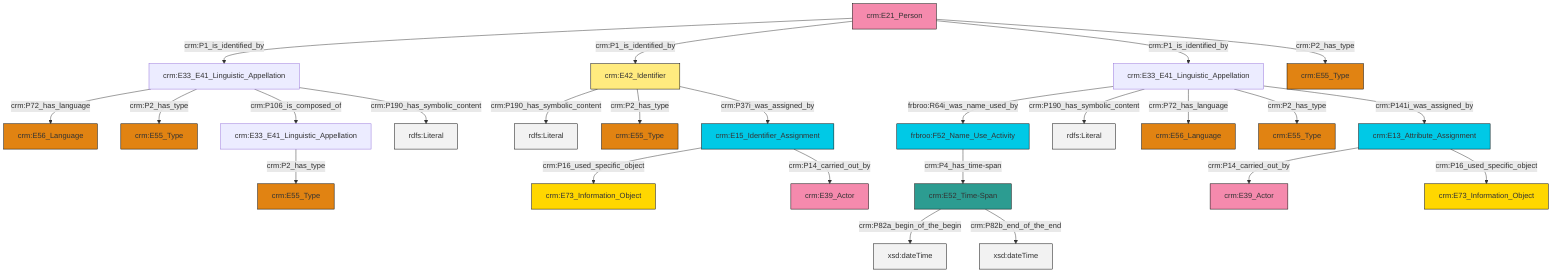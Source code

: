graph TD
classDef Literal fill:#f2f2f2,stroke:#000000;
classDef CRM_Entity fill:#FFFFFF,stroke:#000000;
classDef Temporal_Entity fill:#00C9E6, stroke:#000000;
classDef Type fill:#E18312, stroke:#000000;
classDef Time-Span fill:#2C9C91, stroke:#000000;
classDef Appellation fill:#FFEB7F, stroke:#000000;
classDef Place fill:#008836, stroke:#000000;
classDef Persistent_Item fill:#B266B2, stroke:#000000;
classDef Conceptual_Object fill:#FFD700, stroke:#000000;
classDef Physical_Thing fill:#D2B48C, stroke:#000000;
classDef Actor fill:#f58aad, stroke:#000000;
classDef PC_Classes fill:#4ce600, stroke:#000000;
classDef Multi fill:#cccccc,stroke:#000000;

2["crm:E15_Identifier_Assignment"]:::Temporal_Entity -->|crm:P16_used_specific_object| 3["crm:E73_Information_Object"]:::Conceptual_Object
8["crm:E13_Attribute_Assignment"]:::Temporal_Entity -->|crm:P14_carried_out_by| 9["crm:E39_Actor"]:::Actor
0["crm:E33_E41_Linguistic_Appellation"]:::Default -->|frbroo:R64i_was_name_used_by| 10["frbroo:F52_Name_Use_Activity"]:::Temporal_Entity
11["crm:E21_Person"]:::Actor -->|crm:P1_is_identified_by| 12["crm:E33_E41_Linguistic_Appellation"]:::Default
12["crm:E33_E41_Linguistic_Appellation"]:::Default -->|crm:P72_has_language| 15["crm:E56_Language"]:::Type
6["crm:E33_E41_Linguistic_Appellation"]:::Default -->|crm:P2_has_type| 4["crm:E55_Type"]:::Type
11["crm:E21_Person"]:::Actor -->|crm:P1_is_identified_by| 16["crm:E42_Identifier"]:::Appellation
17["crm:E52_Time-Span"]:::Time-Span -->|crm:P82a_begin_of_the_begin| 19[xsd:dateTime]:::Literal
0["crm:E33_E41_Linguistic_Appellation"]:::Default -->|crm:P190_has_symbolic_content| 20[rdfs:Literal]:::Literal
12["crm:E33_E41_Linguistic_Appellation"]:::Default -->|crm:P2_has_type| 26["crm:E55_Type"]:::Type
11["crm:E21_Person"]:::Actor -->|crm:P1_is_identified_by| 0["crm:E33_E41_Linguistic_Appellation"]:::Default
8["crm:E13_Attribute_Assignment"]:::Temporal_Entity -->|crm:P16_used_specific_object| 28["crm:E73_Information_Object"]:::Conceptual_Object
0["crm:E33_E41_Linguistic_Appellation"]:::Default -->|crm:P72_has_language| 21["crm:E56_Language"]:::Type
16["crm:E42_Identifier"]:::Appellation -->|crm:P190_has_symbolic_content| 34[rdfs:Literal]:::Literal
10["frbroo:F52_Name_Use_Activity"]:::Temporal_Entity -->|crm:P4_has_time-span| 17["crm:E52_Time-Span"]:::Time-Span
12["crm:E33_E41_Linguistic_Appellation"]:::Default -->|crm:P106_is_composed_of| 6["crm:E33_E41_Linguistic_Appellation"]:::Default
17["crm:E52_Time-Span"]:::Time-Span -->|crm:P82b_end_of_the_end| 36[xsd:dateTime]:::Literal
0["crm:E33_E41_Linguistic_Appellation"]:::Default -->|crm:P2_has_type| 38["crm:E55_Type"]:::Type
2["crm:E15_Identifier_Assignment"]:::Temporal_Entity -->|crm:P14_carried_out_by| 13["crm:E39_Actor"]:::Actor
16["crm:E42_Identifier"]:::Appellation -->|crm:P2_has_type| 39["crm:E55_Type"]:::Type
12["crm:E33_E41_Linguistic_Appellation"]:::Default -->|crm:P190_has_symbolic_content| 40[rdfs:Literal]:::Literal
11["crm:E21_Person"]:::Actor -->|crm:P2_has_type| 42["crm:E55_Type"]:::Type
0["crm:E33_E41_Linguistic_Appellation"]:::Default -->|crm:P141i_was_assigned_by| 8["crm:E13_Attribute_Assignment"]:::Temporal_Entity
16["crm:E42_Identifier"]:::Appellation -->|crm:P37i_was_assigned_by| 2["crm:E15_Identifier_Assignment"]:::Temporal_Entity